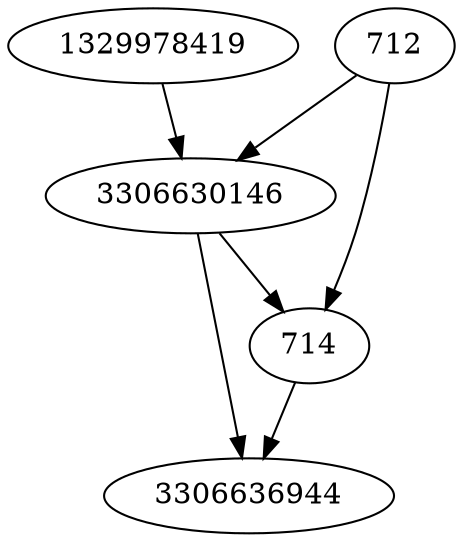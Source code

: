 strict digraph  {
3306630146;
712;
714;
3306636944;
1329978419;
3306630146 -> 714;
3306630146 -> 3306636944;
712 -> 714;
712 -> 3306630146;
714 -> 3306636944;
1329978419 -> 3306630146;
}
